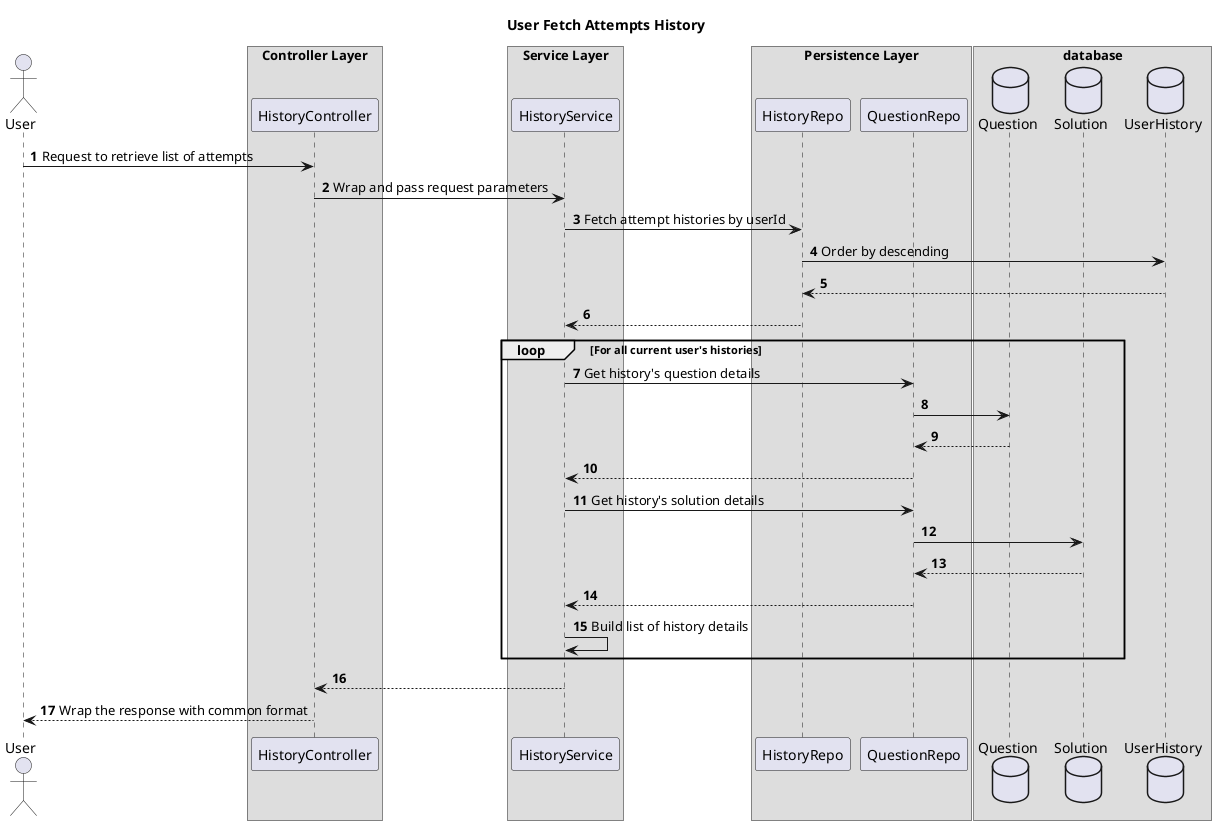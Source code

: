 @startuml
'https://plantuml.com/sequence-diagram

autonumber

title User Fetch Attempts History

actor User
box "Controller Layer"
participant HistoryController
end box
box "Service Layer"
participant HistoryService
end box
box "Persistence Layer"
participant HistoryRepo
participant QuestionRepo
end box
box "database"
database Question
database Solution
database UserHistory
end box

User -> HistoryController : Request to retrieve list of attempts
HistoryController -> HistoryService : Wrap and pass request parameters
HistoryService -> HistoryRepo : Fetch attempt histories by userId
HistoryRepo -> UserHistory : Order by descending
UserHistory --> HistoryRepo
HistoryRepo --> HistoryService
loop For all current user's histories
    HistoryService -> QuestionRepo : Get history's question details
    QuestionRepo -> Question
    Question --> QuestionRepo
    QuestionRepo --> HistoryService
    HistoryService -> QuestionRepo : Get history's solution details
    QuestionRepo -> Solution
    Solution --> QuestionRepo
    QuestionRepo --> HistoryService
    HistoryService -> HistoryService : Build list of history details
end
HistoryService --> HistoryController
HistoryController --> User : Wrap the response with common format
@enduml